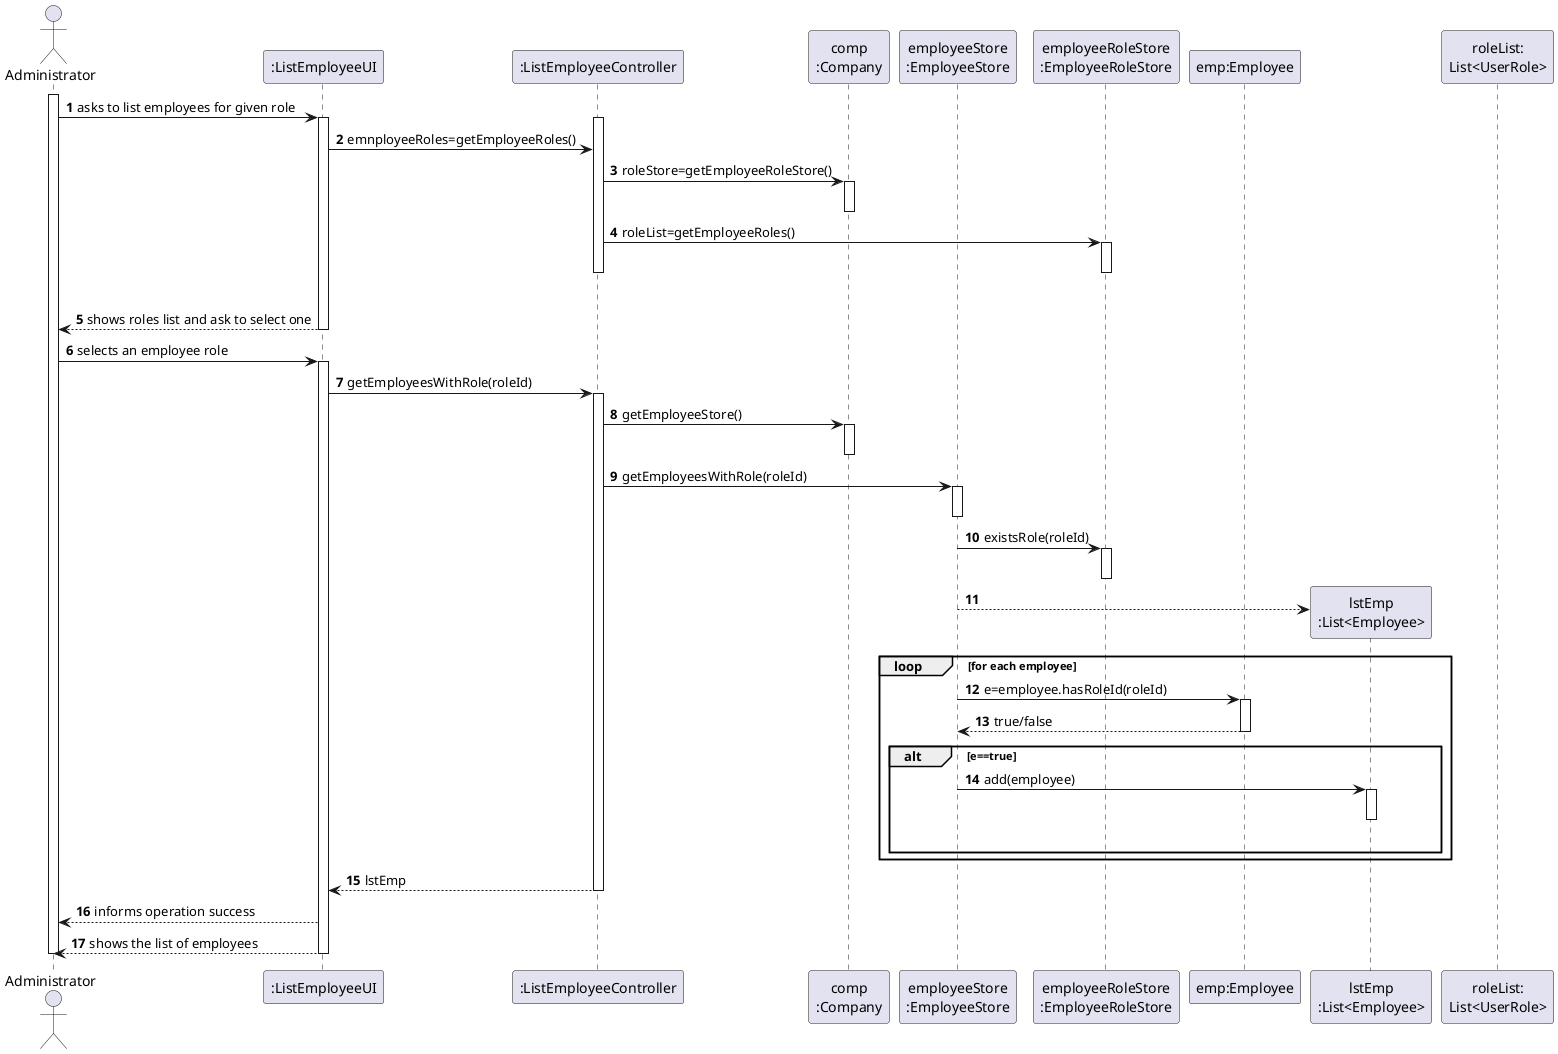 @startuml
autonumber
'hide footbox
actor "Administrator" as ADM

participant ":ListEmployeeUI" as UI
participant ":ListEmployeeController" as CTRL
participant "comp\n:Company" as COMP
participant "employeeStore\n:EmployeeStore" as EMPS
participant "employeeRoleStore\n:EmployeeRoleStore" as ROLES
participant "emp:Employee" as EMP

activate ADM
ADM -> UI : asks to list employees for given role
activate UI
activate CTRL
UI -> CTRL : emnployeeRoles=getEmployeeRoles()
CTRL -> COMP : roleStore=getEmployeeRoleStore()
activate COMP
deactivate COMP

CTRL -> ROLES : roleList=getEmployeeRoles()
activate ROLES
|||
deactivate ROLES
deactivate CTRL

UI --> ADM : shows roles list and ask to select one
deactivate UI

ADM -> UI : selects an employee role
activate UI

UI -> CTRL : getEmployeesWithRole(roleId)
activate CTRL

CTRL -> COMP: getEmployeeStore()
activate COMP
deactivate COMP
CTRL -> EMPS: getEmployeesWithRole(roleId)
activate EMPS
deactivate EMPS
EMPS -> ROLES: existsRole(roleId)
activate ROLES
deactivate ROLES
create "lstEmp\n:List<Employee>" as LST
EMPS --> LST

loop for each employee
    EMPS -> EMP: e=employee.hasRoleId(roleId)
  activate EMP
    EMP --> EMPS: true/false
  deactivate EMP
    alt e==true
        EMPS -> LST: add(employee)
      activate LST
    |||
    deactivate LST
    end
end

CTRL --> UI: lstEmp

deactivate COMP
deactivate CTRL
UI --> ADM : informs operation success
UI --> ADM: shows the list of employees
deactivate UI

deactivate UI
deactivate CTRL
deactivate ADM

participant "roleList:\nList<UserRole>"

@enduml
